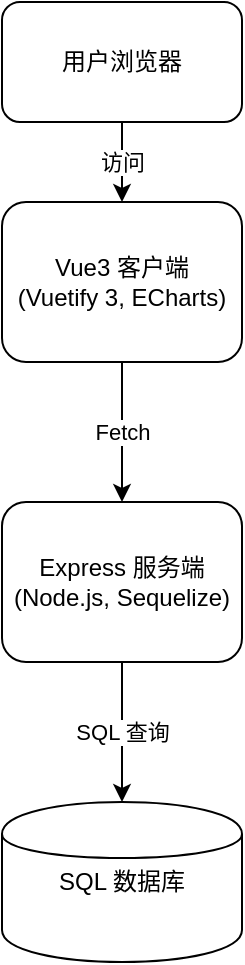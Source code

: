 <mxfile>
  <diagram id="arch" name="Architecture">
    <mxGraphModel dx="800" dy="600" grid="1" gridSize="10" guides="1" tooltips="1" connect="1" arrows="1" fold="1" page="1">
      <root>
        <mxCell id="0" />
        <mxCell id="1" parent="0" />
        <mxCell id="2" value="用户浏览器" style="shape=rectangle;rounded=1;whiteSpace=wrap;html=1;" vertex="1" parent="1">
          <mxGeometry x="300" y="50" width="120" height="60" as="geometry" />
        </mxCell>
        <mxCell id="3" value="Vue3 客户端&lt;br&gt;(Vuetify 3, ECharts)" style="shape=rectangle;rounded=1;whiteSpace=wrap;html=1;" vertex="1" parent="1">
          <mxGeometry x="300" y="150" width="120" height="80" as="geometry" />
        </mxCell>
        <mxCell id="4" value="Express 服务端&lt;br&gt;(Node.js, Sequelize)" style="shape=rectangle;rounded=1;whiteSpace=wrap;html=1;" vertex="1" parent="1">
          <mxGeometry x="300" y="300" width="120" height="80" as="geometry" />
        </mxCell>
        <mxCell id="5" value="SQL 数据库" style="shape=cylinder;whiteSpace=wrap;html=1;" vertex="1" parent="1">
          <mxGeometry x="300" y="450" width="120" height="80" as="geometry" />
        </mxCell>
        <mxCell id="6" value="Fetch" style="edgeStyle=orthogonalEdgeStyle;rounded=0;html=1;jettySize=auto;" edge="1" parent="1" source="3" target="4">
          <mxGeometry relative="1" as="geometry" />
        </mxCell>
        <mxCell id="7" value="SQL 查询" style="edgeStyle=orthogonalEdgeStyle;rounded=0;html=1;jettySize=auto;" edge="1" parent="1" source="4" target="5">
          <mxGeometry relative="1" as="geometry" />
        </mxCell>
        <mxCell id="8" value="访问" style="edgeStyle=orthogonalEdgeStyle;rounded=0;html=1;jettySize=auto;" edge="1" parent="1" source="2" target="3">
          <mxGeometry relative="1" as="geometry" />
        </mxCell>
      </root>
    </mxGraphModel>
  </diagram>
</mxfile>
